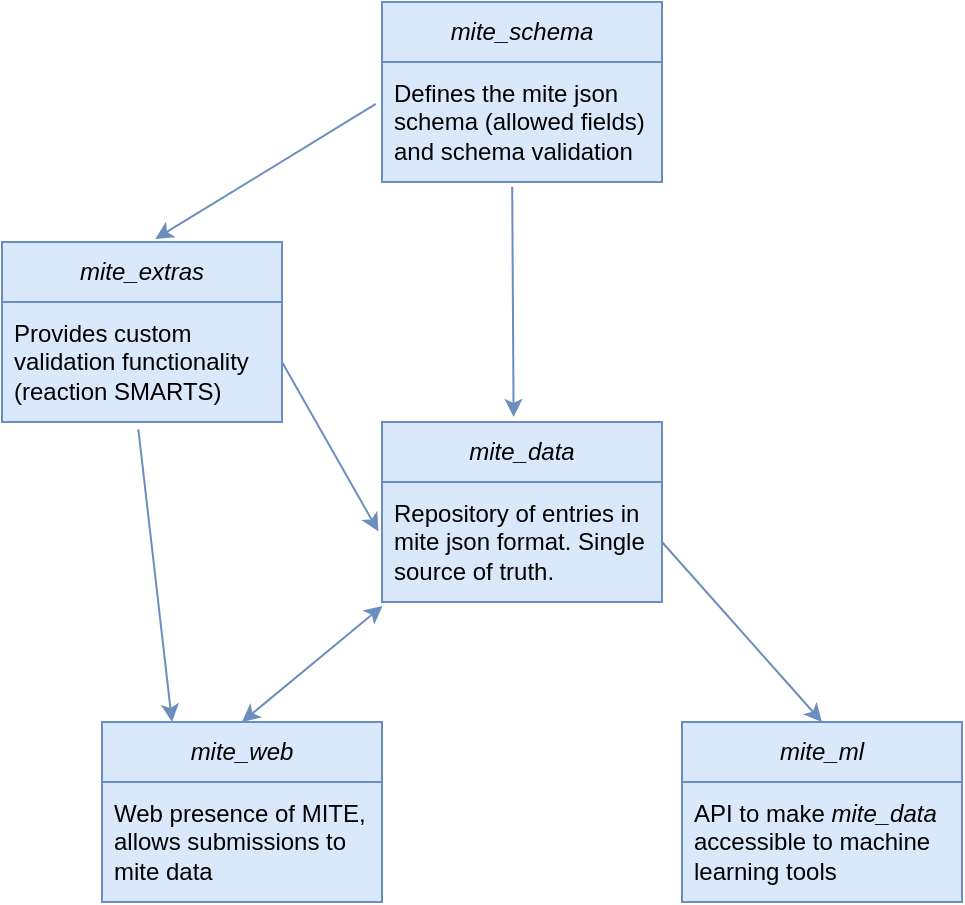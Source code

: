 <mxfile version="25.0.1">
  <diagram id="C5RBs43oDa-KdzZeNtuy" name="Page-1">
    <mxGraphModel dx="1434" dy="793" grid="1" gridSize="10" guides="1" tooltips="1" connect="1" arrows="1" fold="1" page="1" pageScale="1" pageWidth="827" pageHeight="1169" math="0" shadow="0">
      <root>
        <mxCell id="WIyWlLk6GJQsqaUBKTNV-0" />
        <mxCell id="WIyWlLk6GJQsqaUBKTNV-1" parent="WIyWlLk6GJQsqaUBKTNV-0" />
        <mxCell id="A4xY7w4Iety8xk-muCCg-2" value="&lt;i&gt;mite_schema&lt;/i&gt;" style="swimlane;fontStyle=0;childLayout=stackLayout;horizontal=1;startSize=30;horizontalStack=0;resizeParent=1;resizeParentMax=0;resizeLast=0;collapsible=1;marginBottom=0;whiteSpace=wrap;html=1;fillColor=#dae8fc;strokeColor=#6c8ebf;" parent="WIyWlLk6GJQsqaUBKTNV-1" vertex="1">
          <mxGeometry x="350" y="340" width="140" height="90" as="geometry" />
        </mxCell>
        <mxCell id="A4xY7w4Iety8xk-muCCg-3" value="&lt;div&gt;Defines the mite json schema (allowed fields) and schema validation&lt;br&gt;&lt;/div&gt;" style="text;strokeColor=#6c8ebf;fillColor=#dae8fc;align=left;verticalAlign=middle;spacingLeft=4;spacingRight=4;overflow=hidden;points=[[0,0.5],[1,0.5]];portConstraint=eastwest;rotatable=0;whiteSpace=wrap;html=1;" parent="A4xY7w4Iety8xk-muCCg-2" vertex="1">
          <mxGeometry y="30" width="140" height="60" as="geometry" />
        </mxCell>
        <mxCell id="A4xY7w4Iety8xk-muCCg-4" value="&lt;i&gt;mite_data&lt;/i&gt;" style="swimlane;fontStyle=0;childLayout=stackLayout;horizontal=1;startSize=30;horizontalStack=0;resizeParent=1;resizeParentMax=0;resizeLast=0;collapsible=1;marginBottom=0;whiteSpace=wrap;html=1;fillColor=#dae8fc;strokeColor=#6c8ebf;" parent="WIyWlLk6GJQsqaUBKTNV-1" vertex="1">
          <mxGeometry x="350" y="550" width="140" height="90" as="geometry" />
        </mxCell>
        <mxCell id="A4xY7w4Iety8xk-muCCg-5" value="&lt;div&gt;Repository of entries in mite json format. Single source of truth.&lt;br&gt;&lt;/div&gt;" style="text;strokeColor=#6c8ebf;fillColor=#dae8fc;align=left;verticalAlign=middle;spacingLeft=4;spacingRight=4;overflow=hidden;points=[[0,0.5],[1,0.5]];portConstraint=eastwest;rotatable=0;whiteSpace=wrap;html=1;" parent="A4xY7w4Iety8xk-muCCg-4" vertex="1">
          <mxGeometry y="30" width="140" height="60" as="geometry" />
        </mxCell>
        <mxCell id="A4xY7w4Iety8xk-muCCg-6" value="&lt;i&gt;mite_extras&lt;/i&gt;" style="swimlane;fontStyle=0;childLayout=stackLayout;horizontal=1;startSize=30;horizontalStack=0;resizeParent=1;resizeParentMax=0;resizeLast=0;collapsible=1;marginBottom=0;whiteSpace=wrap;html=1;fillColor=#dae8fc;strokeColor=#6c8ebf;" parent="WIyWlLk6GJQsqaUBKTNV-1" vertex="1">
          <mxGeometry x="160" y="460" width="140" height="90" as="geometry" />
        </mxCell>
        <mxCell id="A4xY7w4Iety8xk-muCCg-7" value="Provides custom validation functionality (reaction SMARTS)" style="text;strokeColor=#6c8ebf;fillColor=#dae8fc;align=left;verticalAlign=middle;spacingLeft=4;spacingRight=4;overflow=hidden;points=[[0,0.5],[1,0.5]];portConstraint=eastwest;rotatable=0;whiteSpace=wrap;html=1;" parent="A4xY7w4Iety8xk-muCCg-6" vertex="1">
          <mxGeometry y="30" width="140" height="60" as="geometry" />
        </mxCell>
        <mxCell id="A4xY7w4Iety8xk-muCCg-8" value="&lt;i&gt;mite_web&lt;/i&gt;" style="swimlane;fontStyle=0;childLayout=stackLayout;horizontal=1;startSize=30;horizontalStack=0;resizeParent=1;resizeParentMax=0;resizeLast=0;collapsible=1;marginBottom=0;whiteSpace=wrap;html=1;fillColor=#dae8fc;strokeColor=#6c8ebf;" parent="WIyWlLk6GJQsqaUBKTNV-1" vertex="1">
          <mxGeometry x="210" y="700" width="140" height="90" as="geometry" />
        </mxCell>
        <mxCell id="A4xY7w4Iety8xk-muCCg-9" value="Web presence of MITE, allows submissions to mite data" style="text;strokeColor=#6c8ebf;fillColor=#dae8fc;align=left;verticalAlign=middle;spacingLeft=4;spacingRight=4;overflow=hidden;points=[[0,0.5],[1,0.5]];portConstraint=eastwest;rotatable=0;whiteSpace=wrap;html=1;" parent="A4xY7w4Iety8xk-muCCg-8" vertex="1">
          <mxGeometry y="30" width="140" height="60" as="geometry" />
        </mxCell>
        <mxCell id="A4xY7w4Iety8xk-muCCg-10" value="&lt;i&gt;mite_ml&lt;/i&gt;" style="swimlane;fontStyle=0;childLayout=stackLayout;horizontal=1;startSize=30;horizontalStack=0;resizeParent=1;resizeParentMax=0;resizeLast=0;collapsible=1;marginBottom=0;whiteSpace=wrap;html=1;fillColor=#dae8fc;strokeColor=#6c8ebf;" parent="WIyWlLk6GJQsqaUBKTNV-1" vertex="1">
          <mxGeometry x="500" y="700" width="140" height="90" as="geometry" />
        </mxCell>
        <mxCell id="A4xY7w4Iety8xk-muCCg-11" value="API to make &lt;i&gt;mite_data&lt;/i&gt; accessible to machine learning tools" style="text;strokeColor=#6c8ebf;fillColor=#dae8fc;align=left;verticalAlign=middle;spacingLeft=4;spacingRight=4;overflow=hidden;points=[[0,0.5],[1,0.5]];portConstraint=eastwest;rotatable=0;whiteSpace=wrap;html=1;" parent="A4xY7w4Iety8xk-muCCg-10" vertex="1">
          <mxGeometry y="30" width="140" height="60" as="geometry" />
        </mxCell>
        <mxCell id="A4xY7w4Iety8xk-muCCg-13" value="" style="endArrow=classic;html=1;rounded=0;exitX=0.465;exitY=1.039;exitDx=0;exitDy=0;exitPerimeter=0;entryX=0.47;entryY=-0.028;entryDx=0;entryDy=0;entryPerimeter=0;fillColor=#dae8fc;strokeColor=#6c8ebf;" parent="WIyWlLk6GJQsqaUBKTNV-1" source="A4xY7w4Iety8xk-muCCg-3" target="A4xY7w4Iety8xk-muCCg-4" edge="1">
          <mxGeometry width="50" height="50" relative="1" as="geometry">
            <mxPoint x="400" y="560" as="sourcePoint" />
            <mxPoint x="450" y="510" as="targetPoint" />
          </mxGeometry>
        </mxCell>
        <mxCell id="A4xY7w4Iety8xk-muCCg-16" value="" style="endArrow=classic;html=1;rounded=0;exitX=-0.022;exitY=0.349;exitDx=0;exitDy=0;exitPerimeter=0;entryX=0.547;entryY=-0.016;entryDx=0;entryDy=0;entryPerimeter=0;fillColor=#dae8fc;strokeColor=#6c8ebf;" parent="WIyWlLk6GJQsqaUBKTNV-1" source="A4xY7w4Iety8xk-muCCg-3" target="A4xY7w4Iety8xk-muCCg-6" edge="1">
          <mxGeometry width="50" height="50" relative="1" as="geometry">
            <mxPoint x="400" y="560" as="sourcePoint" />
            <mxPoint x="450" y="510" as="targetPoint" />
          </mxGeometry>
        </mxCell>
        <mxCell id="A4xY7w4Iety8xk-muCCg-17" value="" style="endArrow=classic;html=1;rounded=0;exitX=1;exitY=0.5;exitDx=0;exitDy=0;entryX=-0.013;entryY=0.412;entryDx=0;entryDy=0;entryPerimeter=0;fillColor=#dae8fc;strokeColor=#6c8ebf;" parent="WIyWlLk6GJQsqaUBKTNV-1" source="A4xY7w4Iety8xk-muCCg-7" target="A4xY7w4Iety8xk-muCCg-5" edge="1">
          <mxGeometry width="50" height="50" relative="1" as="geometry">
            <mxPoint x="400" y="560" as="sourcePoint" />
            <mxPoint x="450" y="510" as="targetPoint" />
          </mxGeometry>
        </mxCell>
        <mxCell id="A4xY7w4Iety8xk-muCCg-19" value="" style="endArrow=classic;startArrow=classic;html=1;rounded=0;exitX=0.5;exitY=0;exitDx=0;exitDy=0;entryX=0.002;entryY=1.033;entryDx=0;entryDy=0;entryPerimeter=0;fillColor=#dae8fc;strokeColor=#6c8ebf;" parent="WIyWlLk6GJQsqaUBKTNV-1" source="A4xY7w4Iety8xk-muCCg-8" target="A4xY7w4Iety8xk-muCCg-5" edge="1">
          <mxGeometry width="50" height="50" relative="1" as="geometry">
            <mxPoint x="400" y="560" as="sourcePoint" />
            <mxPoint x="450" y="510" as="targetPoint" />
          </mxGeometry>
        </mxCell>
        <mxCell id="A4xY7w4Iety8xk-muCCg-20" value="" style="endArrow=classic;html=1;rounded=0;exitX=0.487;exitY=1.061;exitDx=0;exitDy=0;exitPerimeter=0;entryX=0.25;entryY=0;entryDx=0;entryDy=0;fillColor=#dae8fc;strokeColor=#6c8ebf;" parent="WIyWlLk6GJQsqaUBKTNV-1" source="A4xY7w4Iety8xk-muCCg-7" target="A4xY7w4Iety8xk-muCCg-8" edge="1">
          <mxGeometry width="50" height="50" relative="1" as="geometry">
            <mxPoint x="400" y="560" as="sourcePoint" />
            <mxPoint x="450" y="510" as="targetPoint" />
          </mxGeometry>
        </mxCell>
        <mxCell id="A4xY7w4Iety8xk-muCCg-21" value="" style="endArrow=classic;html=1;rounded=0;exitX=1;exitY=0.5;exitDx=0;exitDy=0;entryX=0.5;entryY=0;entryDx=0;entryDy=0;fillColor=#dae8fc;strokeColor=#6c8ebf;" parent="WIyWlLk6GJQsqaUBKTNV-1" source="A4xY7w4Iety8xk-muCCg-5" target="A4xY7w4Iety8xk-muCCg-10" edge="1">
          <mxGeometry width="50" height="50" relative="1" as="geometry">
            <mxPoint x="400" y="560" as="sourcePoint" />
            <mxPoint x="450" y="510" as="targetPoint" />
          </mxGeometry>
        </mxCell>
      </root>
    </mxGraphModel>
  </diagram>
</mxfile>
